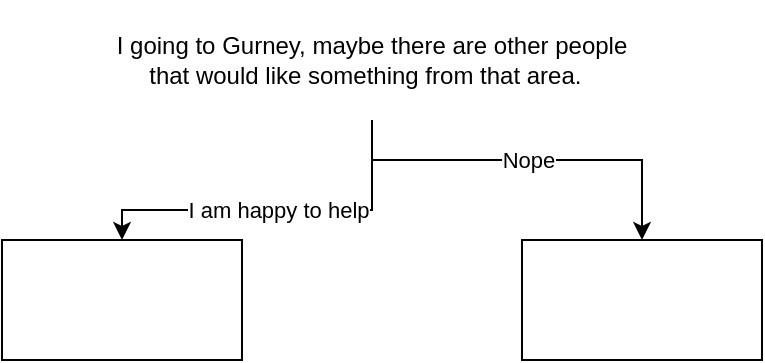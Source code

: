 <mxfile version="14.8.4" type="github">
  <diagram id="7Nkyr5mblpSA2gipc2AG" name="Page-1">
    <mxGraphModel dx="1178" dy="677" grid="1" gridSize="10" guides="1" tooltips="1" connect="1" arrows="1" fold="1" page="1" pageScale="1" pageWidth="827" pageHeight="1169" math="0" shadow="0">
      <root>
        <mxCell id="0" />
        <mxCell id="1" parent="0" />
        <mxCell id="e2kLbdwooP1noaVdb-jF-2" value="I am happy to help" style="edgeStyle=orthogonalEdgeStyle;rounded=0;orthogonalLoop=1;jettySize=auto;html=1;" edge="1" parent="1" source="e2kLbdwooP1noaVdb-jF-1" target="e2kLbdwooP1noaVdb-jF-5">
          <mxGeometry relative="1" as="geometry">
            <mxPoint x="80" y="200" as="targetPoint" />
            <Array as="points">
              <mxPoint x="205" y="155" />
              <mxPoint x="80" y="155" />
              <mxPoint x="80" y="200" />
            </Array>
          </mxGeometry>
        </mxCell>
        <mxCell id="e2kLbdwooP1noaVdb-jF-3" value="Nope" style="edgeStyle=orthogonalEdgeStyle;rounded=0;orthogonalLoop=1;jettySize=auto;html=1;" edge="1" parent="1" source="e2kLbdwooP1noaVdb-jF-1" target="e2kLbdwooP1noaVdb-jF-7">
          <mxGeometry relative="1" as="geometry">
            <mxPoint x="340" y="200" as="targetPoint" />
            <Array as="points">
              <mxPoint x="205" y="130" />
              <mxPoint x="340" y="130" />
            </Array>
          </mxGeometry>
        </mxCell>
        <mxCell id="e2kLbdwooP1noaVdb-jF-1" value="I going to Gurney, maybe there are other people that would like something from that area. &amp;nbsp;" style="text;html=1;strokeColor=none;fillColor=none;align=center;verticalAlign=middle;whiteSpace=wrap;rounded=0;" vertex="1" parent="1">
          <mxGeometry x="70" y="50" width="270" height="60" as="geometry" />
        </mxCell>
        <mxCell id="e2kLbdwooP1noaVdb-jF-5" value="" style="rounded=0;whiteSpace=wrap;html=1;" vertex="1" parent="1">
          <mxGeometry x="20" y="170" width="120" height="60" as="geometry" />
        </mxCell>
        <mxCell id="e2kLbdwooP1noaVdb-jF-7" value="" style="rounded=0;whiteSpace=wrap;html=1;" vertex="1" parent="1">
          <mxGeometry x="280" y="170" width="120" height="60" as="geometry" />
        </mxCell>
      </root>
    </mxGraphModel>
  </diagram>
</mxfile>

